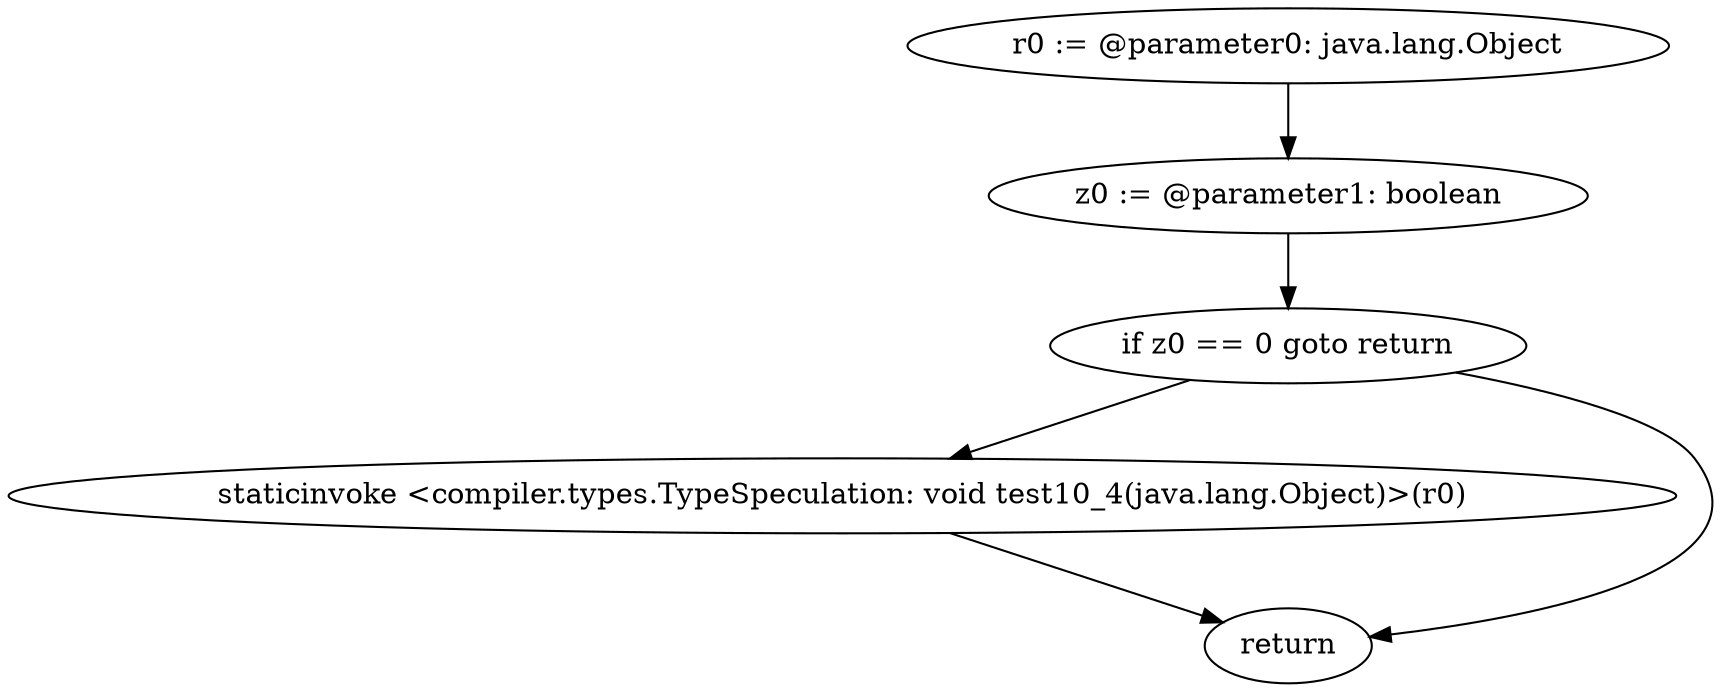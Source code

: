 digraph "unitGraph" {
    "r0 := @parameter0: java.lang.Object"
    "z0 := @parameter1: boolean"
    "if z0 == 0 goto return"
    "staticinvoke <compiler.types.TypeSpeculation: void test10_4(java.lang.Object)>(r0)"
    "return"
    "r0 := @parameter0: java.lang.Object"->"z0 := @parameter1: boolean";
    "z0 := @parameter1: boolean"->"if z0 == 0 goto return";
    "if z0 == 0 goto return"->"staticinvoke <compiler.types.TypeSpeculation: void test10_4(java.lang.Object)>(r0)";
    "if z0 == 0 goto return"->"return";
    "staticinvoke <compiler.types.TypeSpeculation: void test10_4(java.lang.Object)>(r0)"->"return";
}
